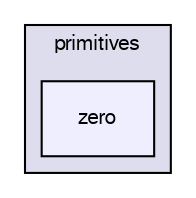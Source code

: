 digraph "src/OpenFOAM/primitives/zero" {
  bgcolor=transparent;
  compound=true
  node [ fontsize="10", fontname="FreeSans"];
  edge [ labelfontsize="10", labelfontname="FreeSans"];
  subgraph clusterdir_3e50f45338116b169052b428016851aa {
    graph [ bgcolor="#ddddee", pencolor="black", label="primitives" fontname="FreeSans", fontsize="10", URL="dir_3e50f45338116b169052b428016851aa.html"]
  dir_2de54a351530e9f436fe9bce6ce952a7 [shape=box, label="zero", style="filled", fillcolor="#eeeeff", pencolor="black", URL="dir_2de54a351530e9f436fe9bce6ce952a7.html"];
  }
}
